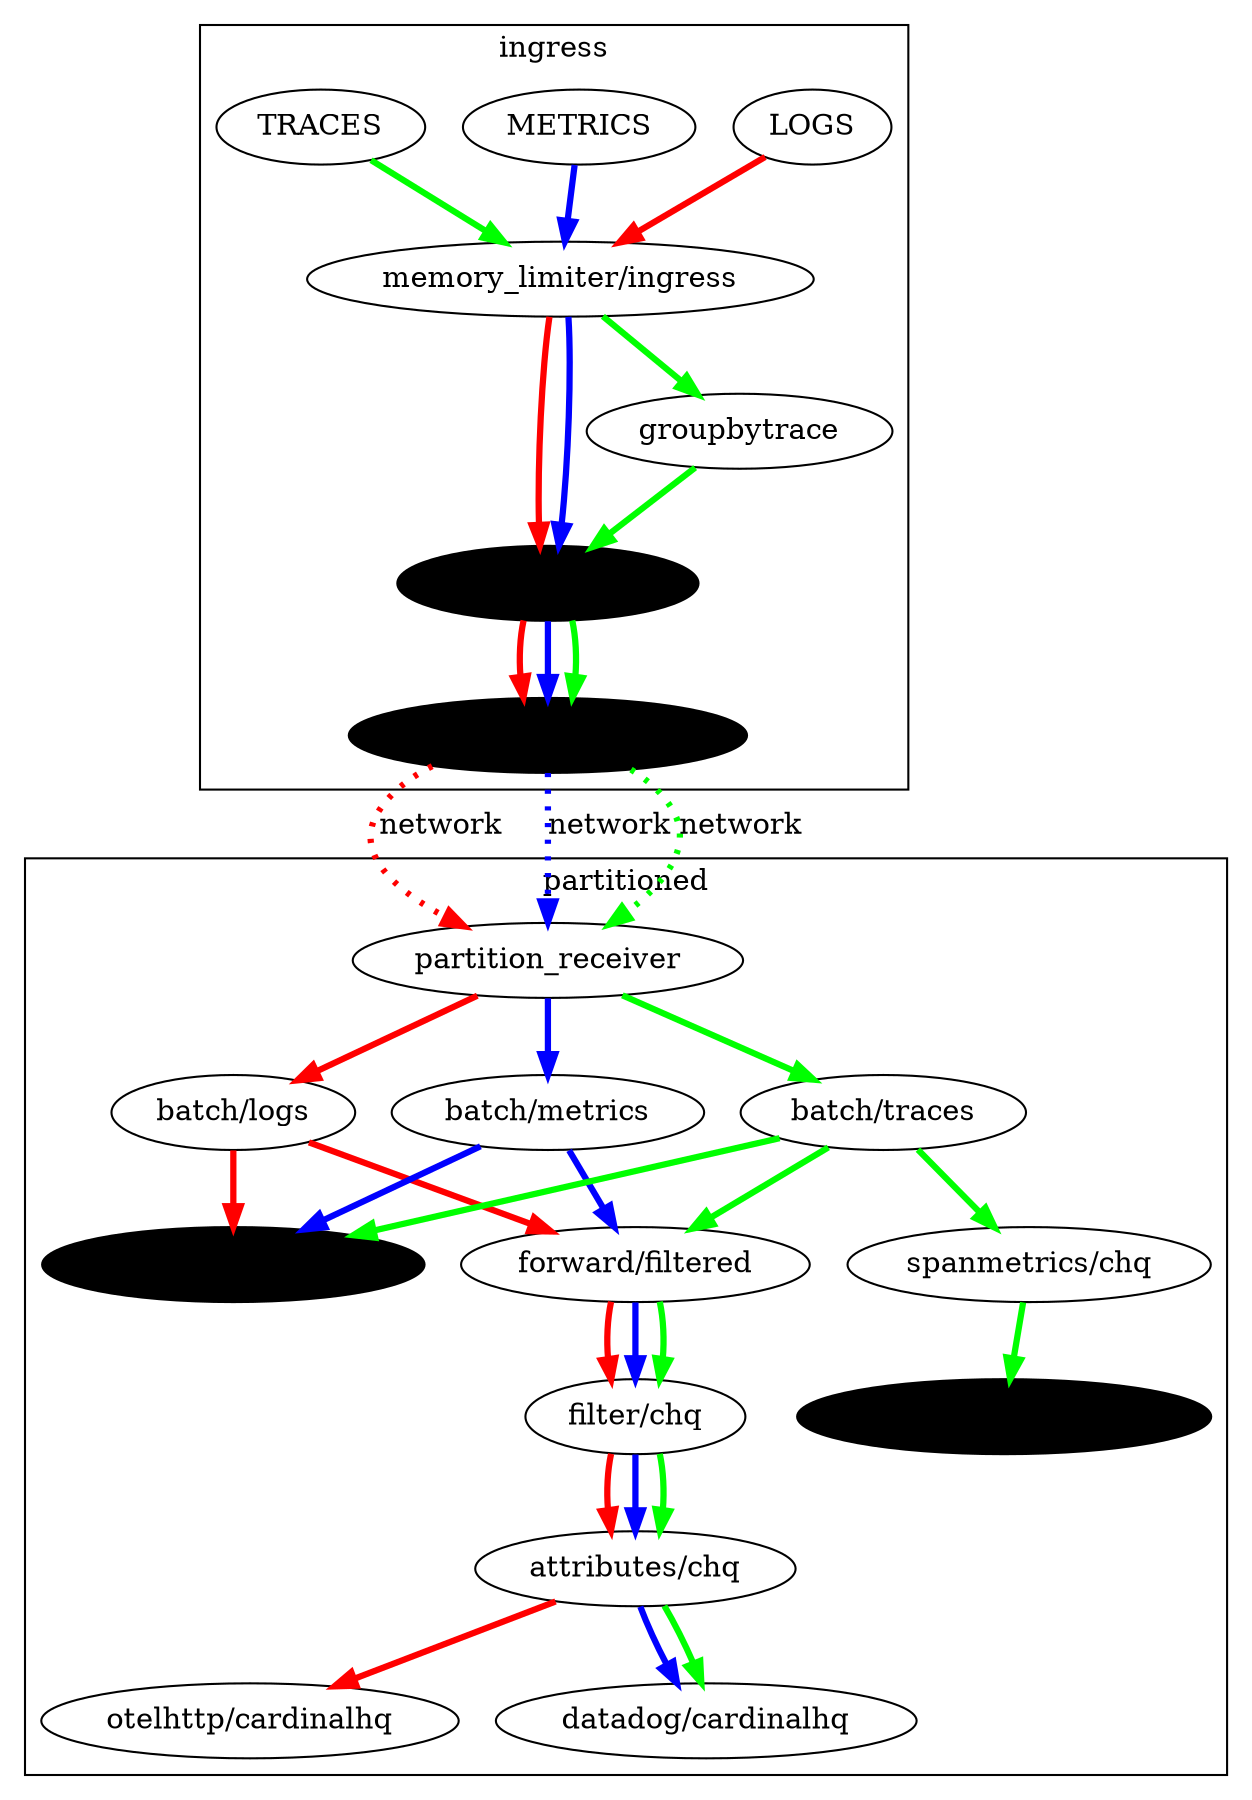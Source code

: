 digraph {
    edge [penwidth=3.0];
    compound=true;

    subgraph cluster_ingress {
        label="ingress";

        chqdecorator [style=filled,fillcolor="#ddf"];
        partition_exporter [style=filled,fillcolor="#ddf"];

        subgraph {
            edge [color=red];
            LOGS -> "memory_limiter/ingress";
            "memory_limiter/ingress" -> "chqdecorator";
            "chqdecorator" -> "partition_exporter";
        }

        subgraph {
            edge [color=blue];
            METRICS -> "memory_limiter/ingress";
            "memory_limiter/ingress" -> "chqdecorator";
            "chqdecorator" -> "partition_exporter";
        }

        subgraph {
            edge [color=green];
            TRACES -> "memory_limiter/ingress";
            "memory_limiter/ingress" -> "groupbytrace";
            "groupbytrace" -> "chqdecorator";
            "chqdecorator" -> "partition_exporter";
        }
    }

    subgraph cluster_partitioned {
        label="partitioned";

        "awss3/cardinalhq" [style=filled,fillcolor="#ddf"];
        "awss3/spanmetrics" [style=filled,fillcolor="#ddf"];

        subgraph {
            edge [color=red];
            "partition_receiver" -> "batch/logs";
            "batch/logs" -> "awss3/cardinalhq";
            "batch/logs" -> "forward/filtered";
            "forward/filtered" -> "filter/chq" -> "attributes/chq";
            "attributes/chq" -> "otelhttp/cardinalhq";
        }

        subgraph {
            edge [color=blue];
            "partition_receiver" -> "batch/metrics";
            "batch/metrics" -> "awss3/cardinalhq";
            "batch/metrics" -> "forward/filtered";
            "forward/filtered" -> "filter/chq" -> "attributes/chq";
            "attributes/chq" -> "datadog/cardinalhq";
        }

        subgraph {
            edge [color=green];
            "partition_receiver" -> "batch/traces";
            "batch/traces" -> { "awss3/cardinalhq" "forward/filtered" "spanmetrics/chq" };
            "forward/filtered" -> "filter/chq" -> "attributes/chq";
            "attributes/chq" -> "datadog/cardinalhq";
            "spanmetrics/chq" -> "awss3/spanmetrics";
        }
    }

    subgraph cluster_network {
        edge [label="network",style=dotted];
        subgraph {
            edge [color=red];
            "partition_exporter" -> "partition_receiver";
        }

        subgraph {
            edge [color=blue];
            "partition_exporter" -> "partition_receiver";
        }

        subgraph {
            edge [color=green];
            "partition_exporter" -> "partition_receiver";
        }
    }
}